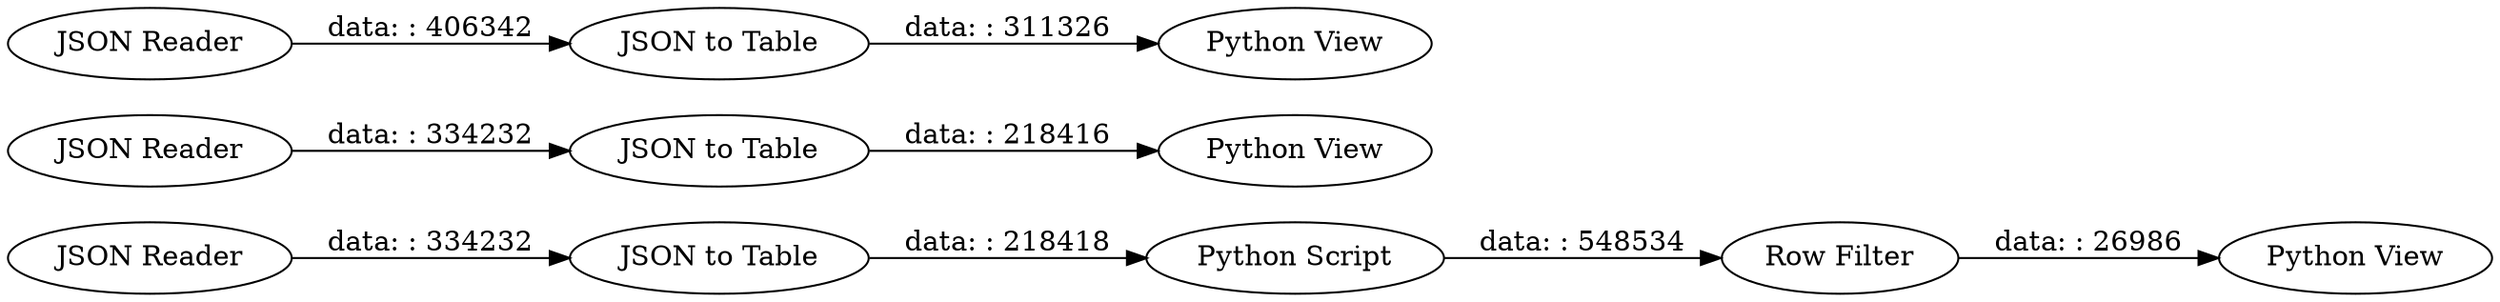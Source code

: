 digraph {
	"-1749357091440805233_4" [label="JSON Reader"]
	"-1749357091440805233_8" [label="JSON to Table"]
	"-1749357091440805233_1" [label="JSON Reader"]
	"-1749357091440805233_9" [label="Python View"]
	"-1749357091440805233_6" [label="Python View"]
	"-1749357091440805233_2" [label="JSON to Table"]
	"-1749357091440805233_3" [label="Python View"]
	"-1749357091440805233_5" [label="JSON to Table"]
	"-1749357091440805233_7" [label="JSON Reader"]
	"-1749357091440805233_11" [label="Python Script"]
	"-1749357091440805233_10" [label="Row Filter"]
	"-1749357091440805233_2" -> "-1749357091440805233_3" [label="data: : 311326"]
	"-1749357091440805233_4" -> "-1749357091440805233_5" [label="data: : 334232"]
	"-1749357091440805233_5" -> "-1749357091440805233_11" [label="data: : 218418"]
	"-1749357091440805233_8" -> "-1749357091440805233_9" [label="data: : 218416"]
	"-1749357091440805233_1" -> "-1749357091440805233_2" [label="data: : 406342"]
	"-1749357091440805233_7" -> "-1749357091440805233_8" [label="data: : 334232"]
	"-1749357091440805233_11" -> "-1749357091440805233_10" [label="data: : 548534"]
	"-1749357091440805233_10" -> "-1749357091440805233_6" [label="data: : 26986"]
	rankdir=LR
}
